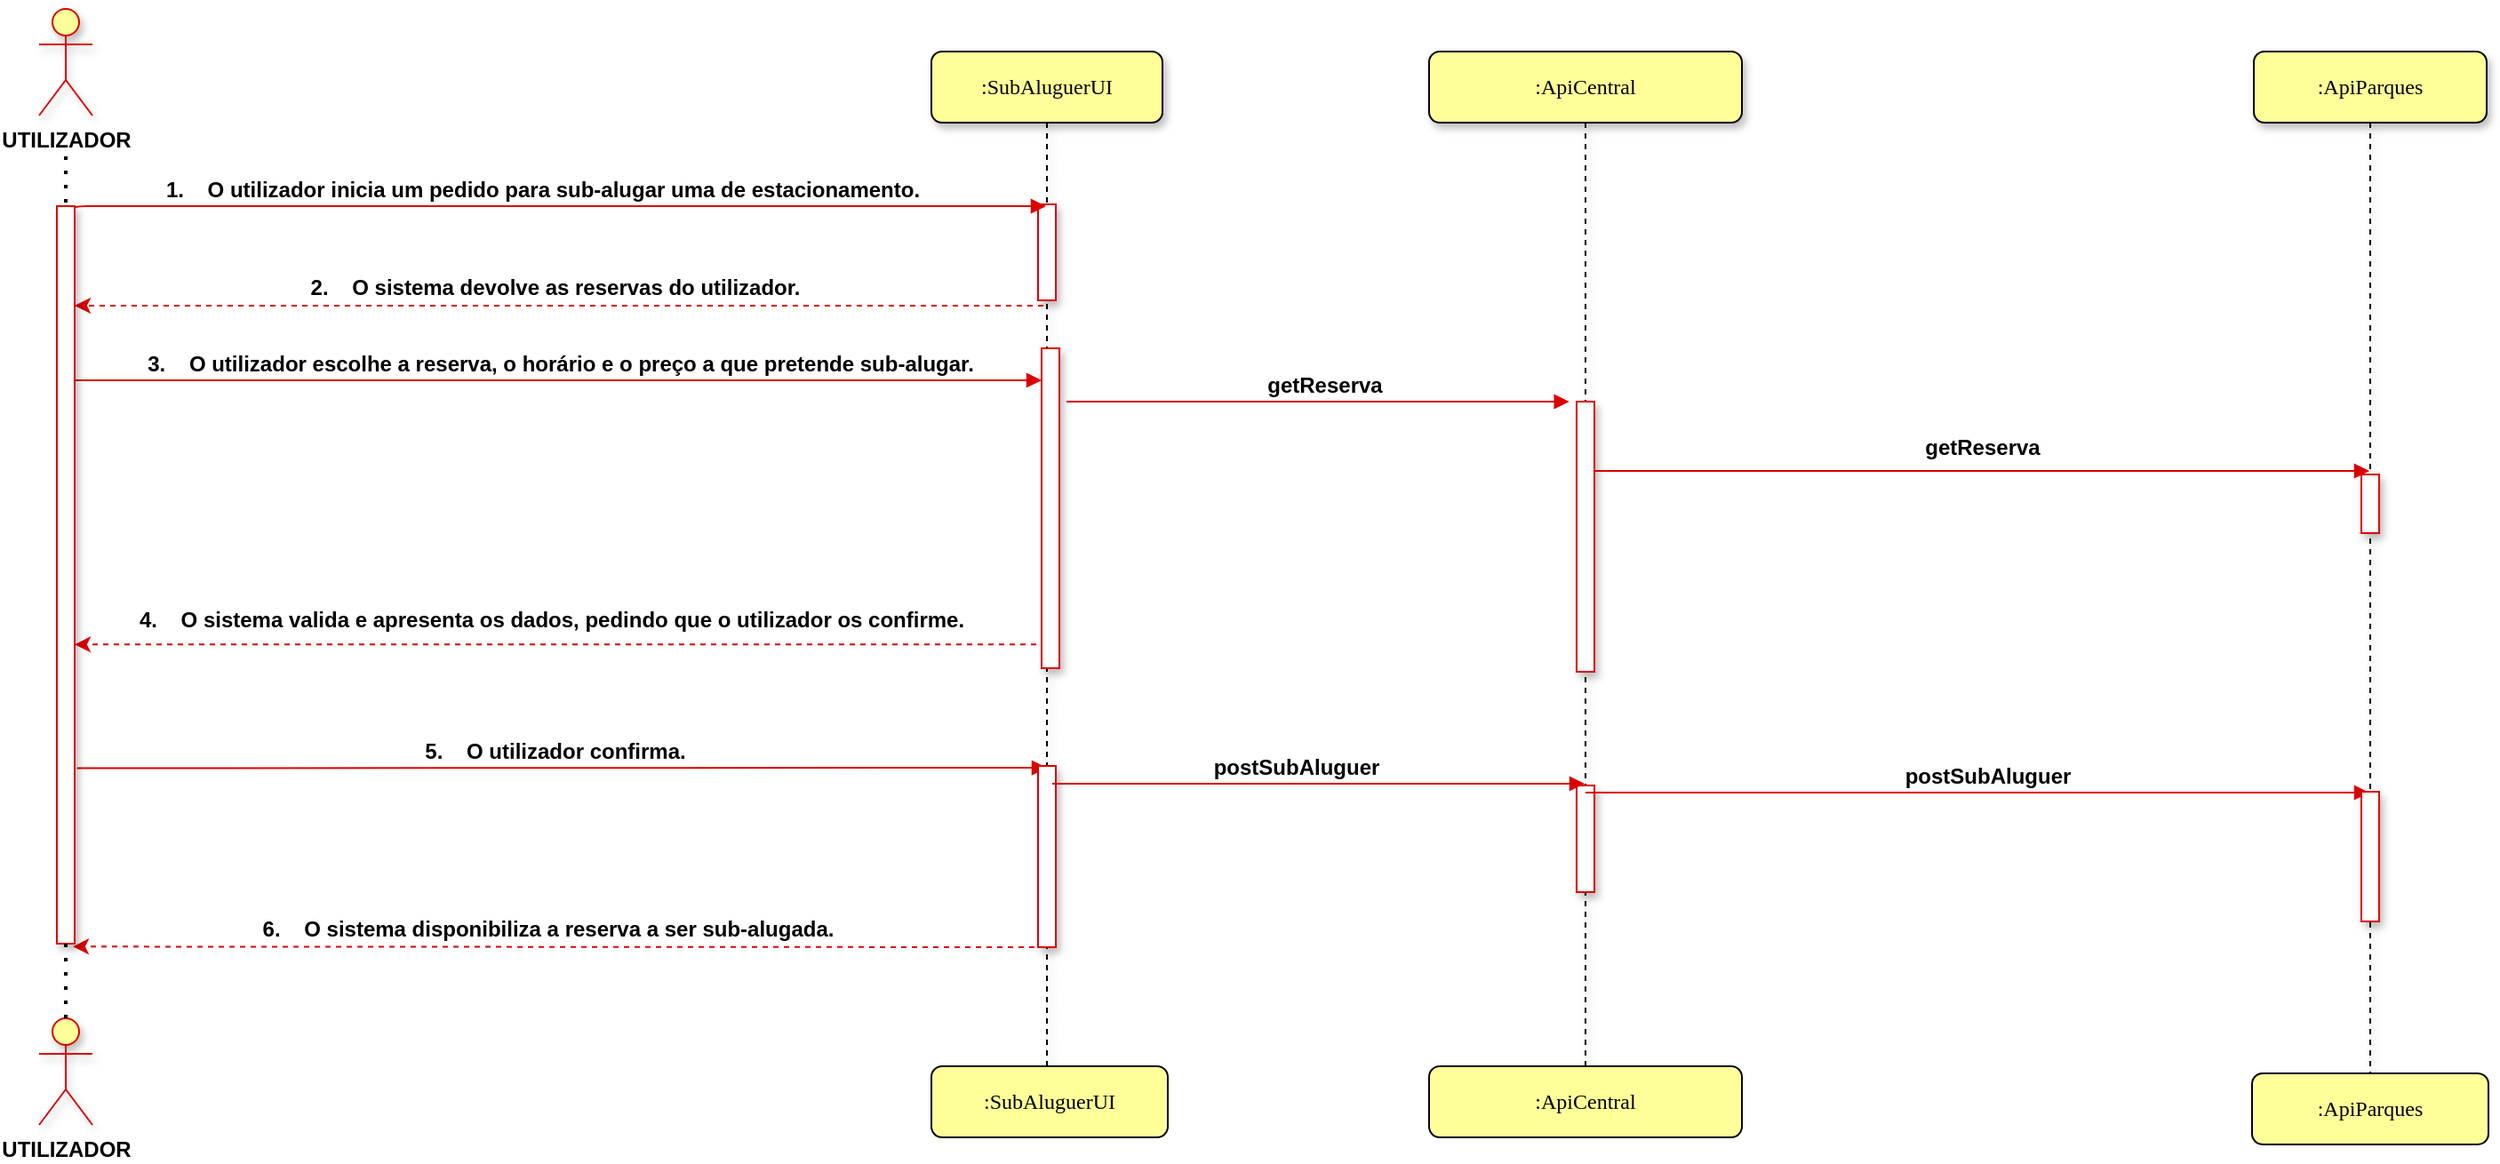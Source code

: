 <mxfile version="14.2.9" type="device"><diagram name="Page-1" id="13e1069c-82ec-6db2-03f1-153e76fe0fe0"><mxGraphModel dx="868" dy="451" grid="0" gridSize="10" guides="1" tooltips="1" connect="1" arrows="1" fold="1" page="1" pageScale="1" pageWidth="1100" pageHeight="850" background="#ffffff" math="0" shadow="0"><root><mxCell id="0"/><mxCell id="1" parent="0"/><mxCell id="7baba1c4bc27f4b0-2" value=":SubAluguerUI" style="shape=umlLifeline;perimeter=lifelinePerimeter;whiteSpace=wrap;html=1;container=1;collapsible=0;recursiveResize=0;outlineConnect=0;rounded=1;shadow=1;comic=0;labelBackgroundColor=none;strokeWidth=1;fontFamily=Verdana;fontSize=12;align=center;fillColor=#FFFF99;" parent="1" vertex="1"><mxGeometry x="586" y="89" width="130" height="597" as="geometry"/></mxCell><mxCell id="pMVUW8h6Jyfo9VcVifd9-5" value="" style="html=1;points=[];perimeter=orthogonalPerimeter;rounded=0;shadow=1;comic=0;labelBackgroundColor=none;strokeWidth=1;fontFamily=Verdana;fontSize=12;align=center;strokeColor=#DB0000;" parent="7baba1c4bc27f4b0-2" vertex="1"><mxGeometry x="62" y="167" width="10" height="180" as="geometry"/></mxCell><mxCell id="7baba1c4bc27f4b0-10" value="" style="html=1;points=[];perimeter=orthogonalPerimeter;rounded=0;shadow=1;comic=0;labelBackgroundColor=none;strokeWidth=1;fontFamily=Verdana;fontSize=12;align=center;strokeColor=#DB0000;" parent="7baba1c4bc27f4b0-2" vertex="1"><mxGeometry x="60" y="86" width="10" height="54" as="geometry"/></mxCell><mxCell id="7baba1c4bc27f4b0-11" value="&lt;b&gt;&lt;font style=&quot;font-size: 12px&quot; face=&quot;Helvetica&quot;&gt;1.&amp;nbsp;&amp;nbsp; &amp;nbsp;O utilizador inicia um pedido para sub-alugar uma de estacionamento. &lt;br&gt;&lt;/font&gt;&lt;/b&gt;" style="html=1;verticalAlign=bottom;endArrow=block;labelBackgroundColor=none;fontFamily=Verdana;fontSize=9;edgeStyle=elbowEdgeStyle;elbow=vertical;exitX=1.1;exitY=0.009;exitDx=0;exitDy=0;exitPerimeter=0;strokeColor=#DB0000;" parent="1" target="7baba1c4bc27f4b0-2" edge="1"><mxGeometry x="-0.022" relative="1" as="geometry"><mxPoint x="101" y="181.458" as="sourcePoint"/><mxPoint x="918.5" y="181" as="targetPoint"/><mxPoint as="offset"/><Array as="points"><mxPoint x="250" y="176"/></Array></mxGeometry></mxCell><mxCell id="pMVUW8h6Jyfo9VcVifd9-2" value="&lt;font style=&quot;font-size: 12px&quot;&gt;&lt;b&gt;&lt;font style=&quot;font-size: 12px&quot; face=&quot;Helvetica&quot;&gt;2.&amp;nbsp;&amp;nbsp; &amp;nbsp;O sistema devolve as reservas do utilizador. &lt;br&gt;&lt;/font&gt;&lt;/b&gt;&lt;/font&gt;" style="endArrow=classic;html=1;dashed=1;exitX=0.3;exitY=1;exitDx=0;exitDy=0;exitPerimeter=0;strokeColor=#DB0000;" parent="1" edge="1"><mxGeometry x="0.009" y="-10" width="50" height="50" relative="1" as="geometry"><mxPoint x="649" y="232" as="sourcePoint"/><mxPoint x="104" y="232" as="targetPoint"/><mxPoint as="offset"/></mxGeometry></mxCell><mxCell id="pMVUW8h6Jyfo9VcVifd9-4" value="&lt;font style=&quot;font-size: 12px&quot; face=&quot;Helvetica&quot;&gt;&lt;b&gt;3.&amp;nbsp;&amp;nbsp; &amp;nbsp;O utilizador escolhe a reserva, o horário e o preço a que pretende sub-alugar. &lt;br&gt;&lt;/b&gt;&lt;/font&gt;" style="html=1;verticalAlign=bottom;endArrow=block;labelBackgroundColor=none;fontFamily=Verdana;fontSize=10;edgeStyle=elbowEdgeStyle;elbow=vertical;strokeColor=#DB0000;" parent="1" target="pMVUW8h6Jyfo9VcVifd9-5" edge="1"><mxGeometry x="0.005" relative="1" as="geometry"><mxPoint x="103" y="274" as="sourcePoint"/><mxPoint x="918" y="252" as="targetPoint"/><Array as="points"><mxPoint x="555" y="274"/><mxPoint x="550" y="337"/><mxPoint x="430" y="381"/><mxPoint x="396" y="365"/><mxPoint x="556" y="266"/><mxPoint x="546" y="294"/><mxPoint x="151" y="252"/></Array><mxPoint as="offset"/></mxGeometry></mxCell><mxCell id="pMVUW8h6Jyfo9VcVifd9-7" value="&lt;b&gt;&lt;font face=&quot;Helvetica&quot;&gt;5.&amp;nbsp;&amp;nbsp; &amp;nbsp;O utilizador confirma.&lt;/font&gt;&lt;/b&gt;" style="html=1;verticalAlign=bottom;endArrow=block;labelBackgroundColor=none;fontFamily=Verdana;fontSize=12;edgeStyle=elbowEdgeStyle;elbow=vertical;strokeColor=#DB0000;exitX=1.133;exitY=0.762;exitDx=0;exitDy=0;exitPerimeter=0;" parent="1" source="X0Dhw0XQvz3T7TuyaB4J-3" edge="1"><mxGeometry x="-0.014" relative="1" as="geometry"><mxPoint x="154" y="422" as="sourcePoint"/><mxPoint x="651" y="492" as="targetPoint"/><mxPoint as="offset"/><Array as="points"><mxPoint x="421" y="492"/><mxPoint x="191" y="315"/></Array></mxGeometry></mxCell><mxCell id="pMVUW8h6Jyfo9VcVifd9-10" value="&lt;font style=&quot;font-size: 12px&quot;&gt;&lt;b&gt;6.&amp;nbsp;&amp;nbsp; &amp;nbsp;O sistema disponibiliza a reserva a ser sub-alugada.&lt;br&gt;&lt;/b&gt;&lt;/font&gt;" style="endArrow=classic;html=1;dashed=1;exitX=0.4;exitY=1;exitDx=0;exitDy=0;exitPerimeter=0;strokeColor=#DB0000;entryX=0.9;entryY=1.004;entryDx=0;entryDy=0;entryPerimeter=0;" parent="1" source="pMVUW8h6Jyfo9VcVifd9-6" target="X0Dhw0XQvz3T7TuyaB4J-3" edge="1"><mxGeometry x="0.024" y="-10" width="50" height="50" relative="1" as="geometry"><mxPoint x="257.5" y="620" as="sourcePoint"/><mxPoint x="102.5" y="344" as="targetPoint"/><mxPoint as="offset"/></mxGeometry></mxCell><mxCell id="3kV7hZUOFP5L9IreUfIL-2" value="&lt;font style=&quot;font-size: 12px&quot;&gt;&lt;b&gt;4.&amp;nbsp;&amp;nbsp; &amp;nbsp;O sistema valida e apresenta os dados, pedindo que o utilizador os confirme. &lt;br&gt;&lt;/b&gt;&lt;/font&gt;" style="endArrow=classic;html=1;dashed=1;exitX=-0.3;exitY=0.926;exitDx=0;exitDy=0;exitPerimeter=0;strokeColor=#DB0000;" parent="1" source="pMVUW8h6Jyfo9VcVifd9-5" target="X0Dhw0XQvz3T7TuyaB4J-3" edge="1"><mxGeometry x="0.009" y="-14" width="50" height="50" relative="1" as="geometry"><mxPoint x="668" y="360" as="sourcePoint"/><mxPoint x="95" y="291" as="targetPoint"/><mxPoint as="offset"/></mxGeometry></mxCell><mxCell id="X0Dhw0XQvz3T7TuyaB4J-1" value="&lt;b&gt;UTILIZADOR&lt;/b&gt;" style="shape=umlActor;verticalLabelPosition=bottom;verticalAlign=top;html=1;outlineConnect=0;strokeColor=#DB0000;fillColor=#FFFF99;shadow=1;sketch=0;" parent="1" vertex="1"><mxGeometry x="84" y="65" width="30" height="60" as="geometry"/></mxCell><mxCell id="X0Dhw0XQvz3T7TuyaB4J-3" value="" style="html=1;points=[];perimeter=orthogonalPerimeter;rounded=0;shadow=1;comic=0;labelBackgroundColor=none;strokeWidth=1;fontFamily=Verdana;fontSize=12;align=center;fillColor=#FFFFFF;strokeColor=#DB0000;gradientDirection=east;gradientColor=#FFFFFF;" parent="1" vertex="1"><mxGeometry x="94" y="176" width="10" height="415" as="geometry"/></mxCell><mxCell id="X0Dhw0XQvz3T7TuyaB4J-5" value="&lt;b&gt;UTILIZADOR&lt;/b&gt;" style="shape=umlActor;verticalLabelPosition=bottom;verticalAlign=top;html=1;outlineConnect=0;strokeColor=#DB0000;fillColor=#FFFF99;shadow=1;" parent="1" vertex="1"><mxGeometry x="84" y="633" width="30" height="60" as="geometry"/></mxCell><mxCell id="X0Dhw0XQvz3T7TuyaB4J-6" value="" style="endArrow=none;dashed=1;html=1;dashPattern=1 3;strokeWidth=2;entryX=0.5;entryY=0.994;entryDx=0;entryDy=0;entryPerimeter=0;" parent="1" source="X0Dhw0XQvz3T7TuyaB4J-5" target="X0Dhw0XQvz3T7TuyaB4J-3" edge="1"><mxGeometry width="50" height="50" relative="1" as="geometry"><mxPoint x="279" y="526" as="sourcePoint"/><mxPoint x="279" y="487" as="targetPoint"/></mxGeometry></mxCell><mxCell id="X0Dhw0XQvz3T7TuyaB4J-8" value="" style="endArrow=none;dashed=1;html=1;dashPattern=1 3;strokeWidth=2;" parent="1" target="X0Dhw0XQvz3T7TuyaB4J-3" edge="1"><mxGeometry width="50" height="50" relative="1" as="geometry"><mxPoint x="99" y="148" as="sourcePoint"/><mxPoint x="100" y="182" as="targetPoint"/></mxGeometry></mxCell><mxCell id="q9sr94St-gthnET_dzkQ-14" value=":SubAluguerUI" style="shape=umlLifeline;perimeter=lifelinePerimeter;whiteSpace=wrap;html=1;container=1;collapsible=0;recursiveResize=0;outlineConnect=0;rounded=1;shadow=0;comic=0;labelBackgroundColor=none;strokeWidth=1;fontFamily=Verdana;fontSize=12;align=center;fillColor=#FFFF99;" parent="1" vertex="1"><mxGeometry x="586" y="660" width="133" height="40" as="geometry"/></mxCell><mxCell id="pMVUW8h6Jyfo9VcVifd9-6" value="" style="html=1;points=[];perimeter=orthogonalPerimeter;rounded=0;shadow=1;comic=0;labelBackgroundColor=none;strokeWidth=1;fontFamily=Verdana;fontSize=12;align=center;strokeColor=#DB0000;" parent="1" vertex="1"><mxGeometry x="646" y="491" width="10" height="102" as="geometry"/></mxCell><mxCell id="HO-CnpsSgoQ66-Zrgcwu-2" value=":ApiCentral" style="shape=umlLifeline;perimeter=lifelinePerimeter;whiteSpace=wrap;html=1;container=1;collapsible=0;recursiveResize=0;outlineConnect=0;rounded=1;shadow=1;comic=0;labelBackgroundColor=none;strokeWidth=1;fontFamily=Verdana;fontSize=12;align=center;fillColor=#FFFF99;" parent="1" vertex="1"><mxGeometry x="866" y="89" width="176" height="602" as="geometry"/></mxCell><mxCell id="HO-CnpsSgoQ66-Zrgcwu-3" value="" style="html=1;points=[];perimeter=orthogonalPerimeter;rounded=0;shadow=1;comic=0;labelBackgroundColor=none;strokeWidth=1;fontFamily=Verdana;fontSize=12;align=center;strokeColor=#DB0000;" parent="HO-CnpsSgoQ66-Zrgcwu-2" vertex="1"><mxGeometry x="83" y="197" width="10" height="152" as="geometry"/></mxCell><mxCell id="HO-CnpsSgoQ66-Zrgcwu-5" value=":ApiCentral" style="shape=umlLifeline;perimeter=lifelinePerimeter;whiteSpace=wrap;html=1;container=1;collapsible=0;recursiveResize=0;outlineConnect=0;rounded=1;shadow=0;comic=0;labelBackgroundColor=none;strokeWidth=1;fontFamily=Verdana;fontSize=12;align=center;fillColor=#FFFF99;" parent="1" vertex="1"><mxGeometry x="866" y="660" width="176" height="40" as="geometry"/></mxCell><mxCell id="HO-CnpsSgoQ66-Zrgcwu-6" value="&lt;b&gt;&lt;font style=&quot;font-size: 12px&quot; face=&quot;Helvetica&quot;&gt;getReserva&lt;br&gt;&lt;/font&gt;&lt;/b&gt;" style="html=1;verticalAlign=bottom;endArrow=block;labelBackgroundColor=none;fontFamily=Verdana;fontSize=9;edgeStyle=elbowEdgeStyle;elbow=vertical;strokeColor=#DB0000;entryX=-0.414;entryY=-0.001;entryDx=0;entryDy=0;entryPerimeter=0;" parent="1" target="HO-CnpsSgoQ66-Zrgcwu-3" edge="1"><mxGeometry x="0.023" relative="1" as="geometry"><mxPoint x="662" y="286" as="sourcePoint"/><mxPoint x="908" y="280" as="targetPoint"/><mxPoint as="offset"/><Array as="points"><mxPoint x="900" y="286"/><mxPoint x="906" y="287"/><mxPoint x="811" y="356"/><mxPoint x="819" y="192"/><mxPoint x="763" y="192"/></Array></mxGeometry></mxCell><mxCell id="HO-CnpsSgoQ66-Zrgcwu-7" value="" style="html=1;points=[];perimeter=orthogonalPerimeter;rounded=0;shadow=1;comic=0;labelBackgroundColor=none;strokeWidth=1;fontFamily=Verdana;fontSize=12;align=center;strokeColor=#DB0000;" parent="1" vertex="1"><mxGeometry x="949" y="502" width="10" height="60" as="geometry"/></mxCell><mxCell id="HO-CnpsSgoQ66-Zrgcwu-9" value="&lt;b&gt;&lt;font style=&quot;font-size: 12px&quot; face=&quot;Helvetica&quot;&gt;postSubAluguer&lt;/font&gt;&lt;/b&gt;" style="html=1;verticalAlign=bottom;endArrow=block;labelBackgroundColor=none;fontFamily=Verdana;fontSize=9;edgeStyle=elbowEdgeStyle;elbow=vertical;strokeColor=#DB0000;" parent="1" target="HO-CnpsSgoQ66-Zrgcwu-2" edge="1"><mxGeometry x="-0.081" relative="1" as="geometry"><mxPoint x="653.998" y="501" as="sourcePoint"/><mxPoint x="932.72" y="501" as="targetPoint"/><mxPoint as="offset"/><Array as="points"><mxPoint x="767.72" y="501"/></Array></mxGeometry></mxCell><mxCell id="HO-CnpsSgoQ66-Zrgcwu-16" value="" style="html=1;verticalAlign=bottom;endArrow=block;labelBackgroundColor=none;fontFamily=Verdana;fontSize=9;edgeStyle=elbowEdgeStyle;elbow=vertical;strokeColor=#DB0000;" parent="1" source="HO-CnpsSgoQ66-Zrgcwu-3" target="HO-CnpsSgoQ66-Zrgcwu-29" edge="1"><mxGeometry x="-0.081" relative="1" as="geometry"><mxPoint x="936" y="410" as="sourcePoint"/><mxPoint x="1214.72" y="355" as="targetPoint"/><mxPoint as="offset"/><Array as="points"><mxPoint x="1158" y="325"/><mxPoint x="1117" y="415"/><mxPoint x="1125" y="380"/><mxPoint x="1049.72" y="355"/></Array></mxGeometry></mxCell><mxCell id="hkRh3CUM9l3x5wzRTB97-1" value="&lt;b&gt;&lt;font style=&quot;font-size: 12px&quot; face=&quot;Helvetica&quot;&gt;getReserva&lt;br&gt;&lt;/font&gt;&lt;/b&gt;" style="edgeLabel;html=1;align=center;verticalAlign=middle;resizable=0;points=[];" parent="HO-CnpsSgoQ66-Zrgcwu-16" vertex="1" connectable="0"><mxGeometry x="-0.032" y="9" relative="1" as="geometry"><mxPoint x="6.41" y="-4" as="offset"/></mxGeometry></mxCell><mxCell id="HO-CnpsSgoQ66-Zrgcwu-28" value="&lt;b&gt;&lt;font style=&quot;font-size: 12px&quot; face=&quot;Helvetica&quot;&gt;postSubAluguer&lt;/font&gt;&lt;/b&gt;" style="html=1;verticalAlign=bottom;endArrow=block;labelBackgroundColor=none;fontFamily=Verdana;fontSize=9;edgeStyle=elbowEdgeStyle;elbow=vertical;strokeColor=#DB0000;" parent="1" source="HO-CnpsSgoQ66-Zrgcwu-2" target="HO-CnpsSgoQ66-Zrgcwu-29" edge="1"><mxGeometry x="0.022" relative="1" as="geometry"><mxPoint x="938.998" y="522.89" as="sourcePoint"/><mxPoint x="1218" y="507" as="targetPoint"/><mxPoint as="offset"/><Array as="points"><mxPoint x="1086" y="506"/><mxPoint x="1039" y="507"/></Array></mxGeometry></mxCell><mxCell id="HO-CnpsSgoQ66-Zrgcwu-29" value=":ApiParques" style="shape=umlLifeline;perimeter=lifelinePerimeter;whiteSpace=wrap;html=1;container=1;collapsible=0;recursiveResize=0;outlineConnect=0;rounded=1;shadow=1;comic=0;labelBackgroundColor=none;strokeWidth=1;fontFamily=Verdana;fontSize=12;align=center;fillColor=#FFFF99;" parent="1" vertex="1"><mxGeometry x="1330" y="89" width="131" height="602" as="geometry"/></mxCell><mxCell id="HO-CnpsSgoQ66-Zrgcwu-17" value="" style="html=1;points=[];perimeter=orthogonalPerimeter;rounded=0;shadow=1;comic=0;labelBackgroundColor=none;strokeWidth=1;fontFamily=Verdana;fontSize=12;align=center;strokeColor=#DB0000;" parent="HO-CnpsSgoQ66-Zrgcwu-29" vertex="1"><mxGeometry x="60.5" y="238" width="10" height="33" as="geometry"/></mxCell><mxCell id="HO-CnpsSgoQ66-Zrgcwu-12" value="" style="html=1;points=[];perimeter=orthogonalPerimeter;rounded=0;shadow=1;comic=0;labelBackgroundColor=none;strokeWidth=1;fontFamily=Verdana;fontSize=12;align=center;strokeColor=#DB0000;" parent="HO-CnpsSgoQ66-Zrgcwu-29" vertex="1"><mxGeometry x="60.5" y="416.5" width="10" height="73" as="geometry"/></mxCell><mxCell id="HO-CnpsSgoQ66-Zrgcwu-30" value=":ApiParques" style="shape=umlLifeline;perimeter=lifelinePerimeter;whiteSpace=wrap;html=1;container=1;collapsible=0;recursiveResize=0;outlineConnect=0;rounded=1;shadow=0;comic=0;labelBackgroundColor=none;strokeWidth=1;fontFamily=Verdana;fontSize=12;align=center;fillColor=#FFFF99;" parent="1" vertex="1"><mxGeometry x="1329" y="664" width="133" height="40" as="geometry"/></mxCell></root></mxGraphModel></diagram></mxfile>